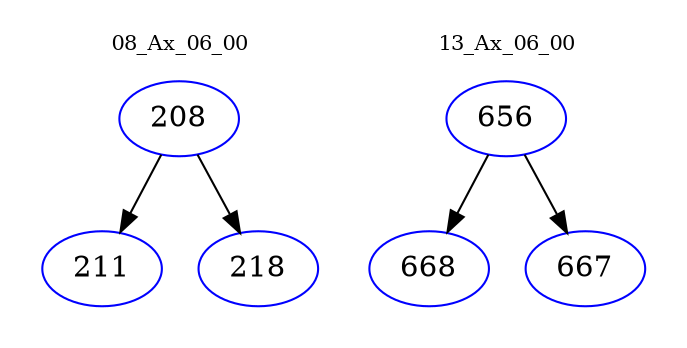digraph{
subgraph cluster_0 {
color = white
label = "08_Ax_06_00";
fontsize=10;
T0_208 [label="208", color="blue"]
T0_208 -> T0_211 [color="black"]
T0_211 [label="211", color="blue"]
T0_208 -> T0_218 [color="black"]
T0_218 [label="218", color="blue"]
}
subgraph cluster_1 {
color = white
label = "13_Ax_06_00";
fontsize=10;
T1_656 [label="656", color="blue"]
T1_656 -> T1_668 [color="black"]
T1_668 [label="668", color="blue"]
T1_656 -> T1_667 [color="black"]
T1_667 [label="667", color="blue"]
}
}
